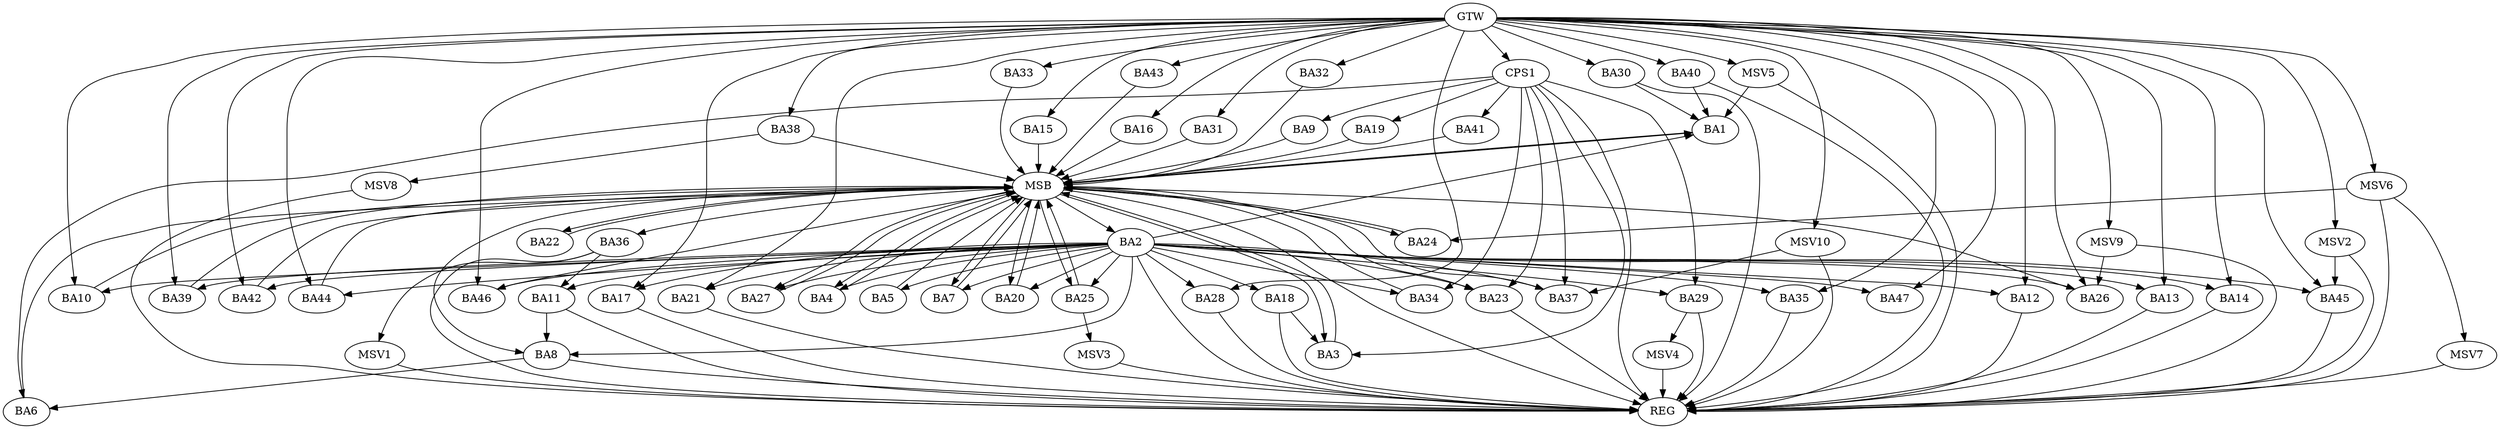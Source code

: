 strict digraph G {
  BA1 [ label="BA1" ];
  BA2 [ label="BA2" ];
  BA3 [ label="BA3" ];
  BA4 [ label="BA4" ];
  BA5 [ label="BA5" ];
  BA6 [ label="BA6" ];
  BA7 [ label="BA7" ];
  BA8 [ label="BA8" ];
  BA9 [ label="BA9" ];
  BA10 [ label="BA10" ];
  BA11 [ label="BA11" ];
  BA12 [ label="BA12" ];
  BA13 [ label="BA13" ];
  BA14 [ label="BA14" ];
  BA15 [ label="BA15" ];
  BA16 [ label="BA16" ];
  BA17 [ label="BA17" ];
  BA18 [ label="BA18" ];
  BA19 [ label="BA19" ];
  BA20 [ label="BA20" ];
  BA21 [ label="BA21" ];
  BA22 [ label="BA22" ];
  BA23 [ label="BA23" ];
  BA24 [ label="BA24" ];
  BA25 [ label="BA25" ];
  BA26 [ label="BA26" ];
  BA27 [ label="BA27" ];
  BA28 [ label="BA28" ];
  BA29 [ label="BA29" ];
  BA30 [ label="BA30" ];
  BA31 [ label="BA31" ];
  BA32 [ label="BA32" ];
  BA33 [ label="BA33" ];
  BA34 [ label="BA34" ];
  BA35 [ label="BA35" ];
  BA36 [ label="BA36" ];
  BA37 [ label="BA37" ];
  BA38 [ label="BA38" ];
  BA39 [ label="BA39" ];
  BA40 [ label="BA40" ];
  BA41 [ label="BA41" ];
  BA42 [ label="BA42" ];
  BA43 [ label="BA43" ];
  BA44 [ label="BA44" ];
  BA45 [ label="BA45" ];
  BA46 [ label="BA46" ];
  BA47 [ label="BA47" ];
  CPS1 [ label="CPS1" ];
  GTW [ label="GTW" ];
  REG [ label="REG" ];
  MSB [ label="MSB" ];
  MSV1 [ label="MSV1" ];
  MSV2 [ label="MSV2" ];
  MSV3 [ label="MSV3" ];
  MSV4 [ label="MSV4" ];
  MSV5 [ label="MSV5" ];
  MSV6 [ label="MSV6" ];
  MSV7 [ label="MSV7" ];
  MSV8 [ label="MSV8" ];
  MSV9 [ label="MSV9" ];
  MSV10 [ label="MSV10" ];
  BA2 -> BA1;
  BA8 -> BA6;
  BA11 -> BA8;
  BA18 -> BA3;
  BA30 -> BA1;
  BA36 -> BA11;
  BA40 -> BA1;
  CPS1 -> BA37;
  CPS1 -> BA19;
  CPS1 -> BA41;
  CPS1 -> BA29;
  CPS1 -> BA6;
  CPS1 -> BA3;
  CPS1 -> BA34;
  CPS1 -> BA23;
  CPS1 -> BA9;
  GTW -> BA10;
  GTW -> BA12;
  GTW -> BA13;
  GTW -> BA14;
  GTW -> BA15;
  GTW -> BA16;
  GTW -> BA17;
  GTW -> BA21;
  GTW -> BA26;
  GTW -> BA28;
  GTW -> BA30;
  GTW -> BA31;
  GTW -> BA32;
  GTW -> BA33;
  GTW -> BA35;
  GTW -> BA38;
  GTW -> BA39;
  GTW -> BA40;
  GTW -> BA42;
  GTW -> BA43;
  GTW -> BA44;
  GTW -> BA45;
  GTW -> BA46;
  GTW -> BA47;
  GTW -> CPS1;
  BA2 -> REG;
  BA8 -> REG;
  BA11 -> REG;
  BA12 -> REG;
  BA13 -> REG;
  BA14 -> REG;
  BA17 -> REG;
  BA18 -> REG;
  BA21 -> REG;
  BA23 -> REG;
  BA28 -> REG;
  BA29 -> REG;
  BA30 -> REG;
  BA35 -> REG;
  BA36 -> REG;
  BA40 -> REG;
  BA45 -> REG;
  CPS1 -> REG;
  BA1 -> MSB;
  MSB -> BA2;
  MSB -> REG;
  BA3 -> MSB;
  MSB -> BA1;
  BA4 -> MSB;
  BA5 -> MSB;
  BA6 -> MSB;
  MSB -> BA4;
  BA7 -> MSB;
  BA9 -> MSB;
  MSB -> BA8;
  BA10 -> MSB;
  BA15 -> MSB;
  BA16 -> MSB;
  BA19 -> MSB;
  BA20 -> MSB;
  MSB -> BA7;
  BA22 -> MSB;
  BA24 -> MSB;
  BA25 -> MSB;
  BA26 -> MSB;
  MSB -> BA22;
  BA27 -> MSB;
  MSB -> BA3;
  BA31 -> MSB;
  BA32 -> MSB;
  MSB -> BA27;
  BA33 -> MSB;
  BA34 -> MSB;
  BA37 -> MSB;
  MSB -> BA20;
  BA38 -> MSB;
  MSB -> BA23;
  BA39 -> MSB;
  MSB -> BA25;
  BA41 -> MSB;
  BA42 -> MSB;
  BA43 -> MSB;
  BA44 -> MSB;
  MSB -> BA36;
  BA46 -> MSB;
  MSB -> BA24;
  BA2 -> BA10;
  BA2 -> BA8;
  BA2 -> BA26;
  BA2 -> BA7;
  BA2 -> BA18;
  BA2 -> BA21;
  BA2 -> BA4;
  BA2 -> BA35;
  BA2 -> BA23;
  BA2 -> BA34;
  BA2 -> BA42;
  BA2 -> BA44;
  BA2 -> BA46;
  BA2 -> BA29;
  BA2 -> BA20;
  BA2 -> BA11;
  BA2 -> BA47;
  BA2 -> BA25;
  BA2 -> BA12;
  BA2 -> BA5;
  BA2 -> BA45;
  BA2 -> BA13;
  BA2 -> BA39;
  BA2 -> BA14;
  BA2 -> BA17;
  BA2 -> BA37;
  BA2 -> BA27;
  BA2 -> BA28;
  BA36 -> MSV1;
  MSV1 -> REG;
  MSV2 -> BA45;
  GTW -> MSV2;
  MSV2 -> REG;
  BA25 -> MSV3;
  MSV3 -> REG;
  BA29 -> MSV4;
  MSV4 -> REG;
  MSV5 -> BA1;
  GTW -> MSV5;
  MSV5 -> REG;
  MSV6 -> BA24;
  GTW -> MSV6;
  MSV6 -> REG;
  MSV6 -> MSV7;
  MSV7 -> REG;
  BA38 -> MSV8;
  MSV8 -> REG;
  MSV9 -> BA26;
  GTW -> MSV9;
  MSV9 -> REG;
  MSV10 -> BA37;
  GTW -> MSV10;
  MSV10 -> REG;
}
